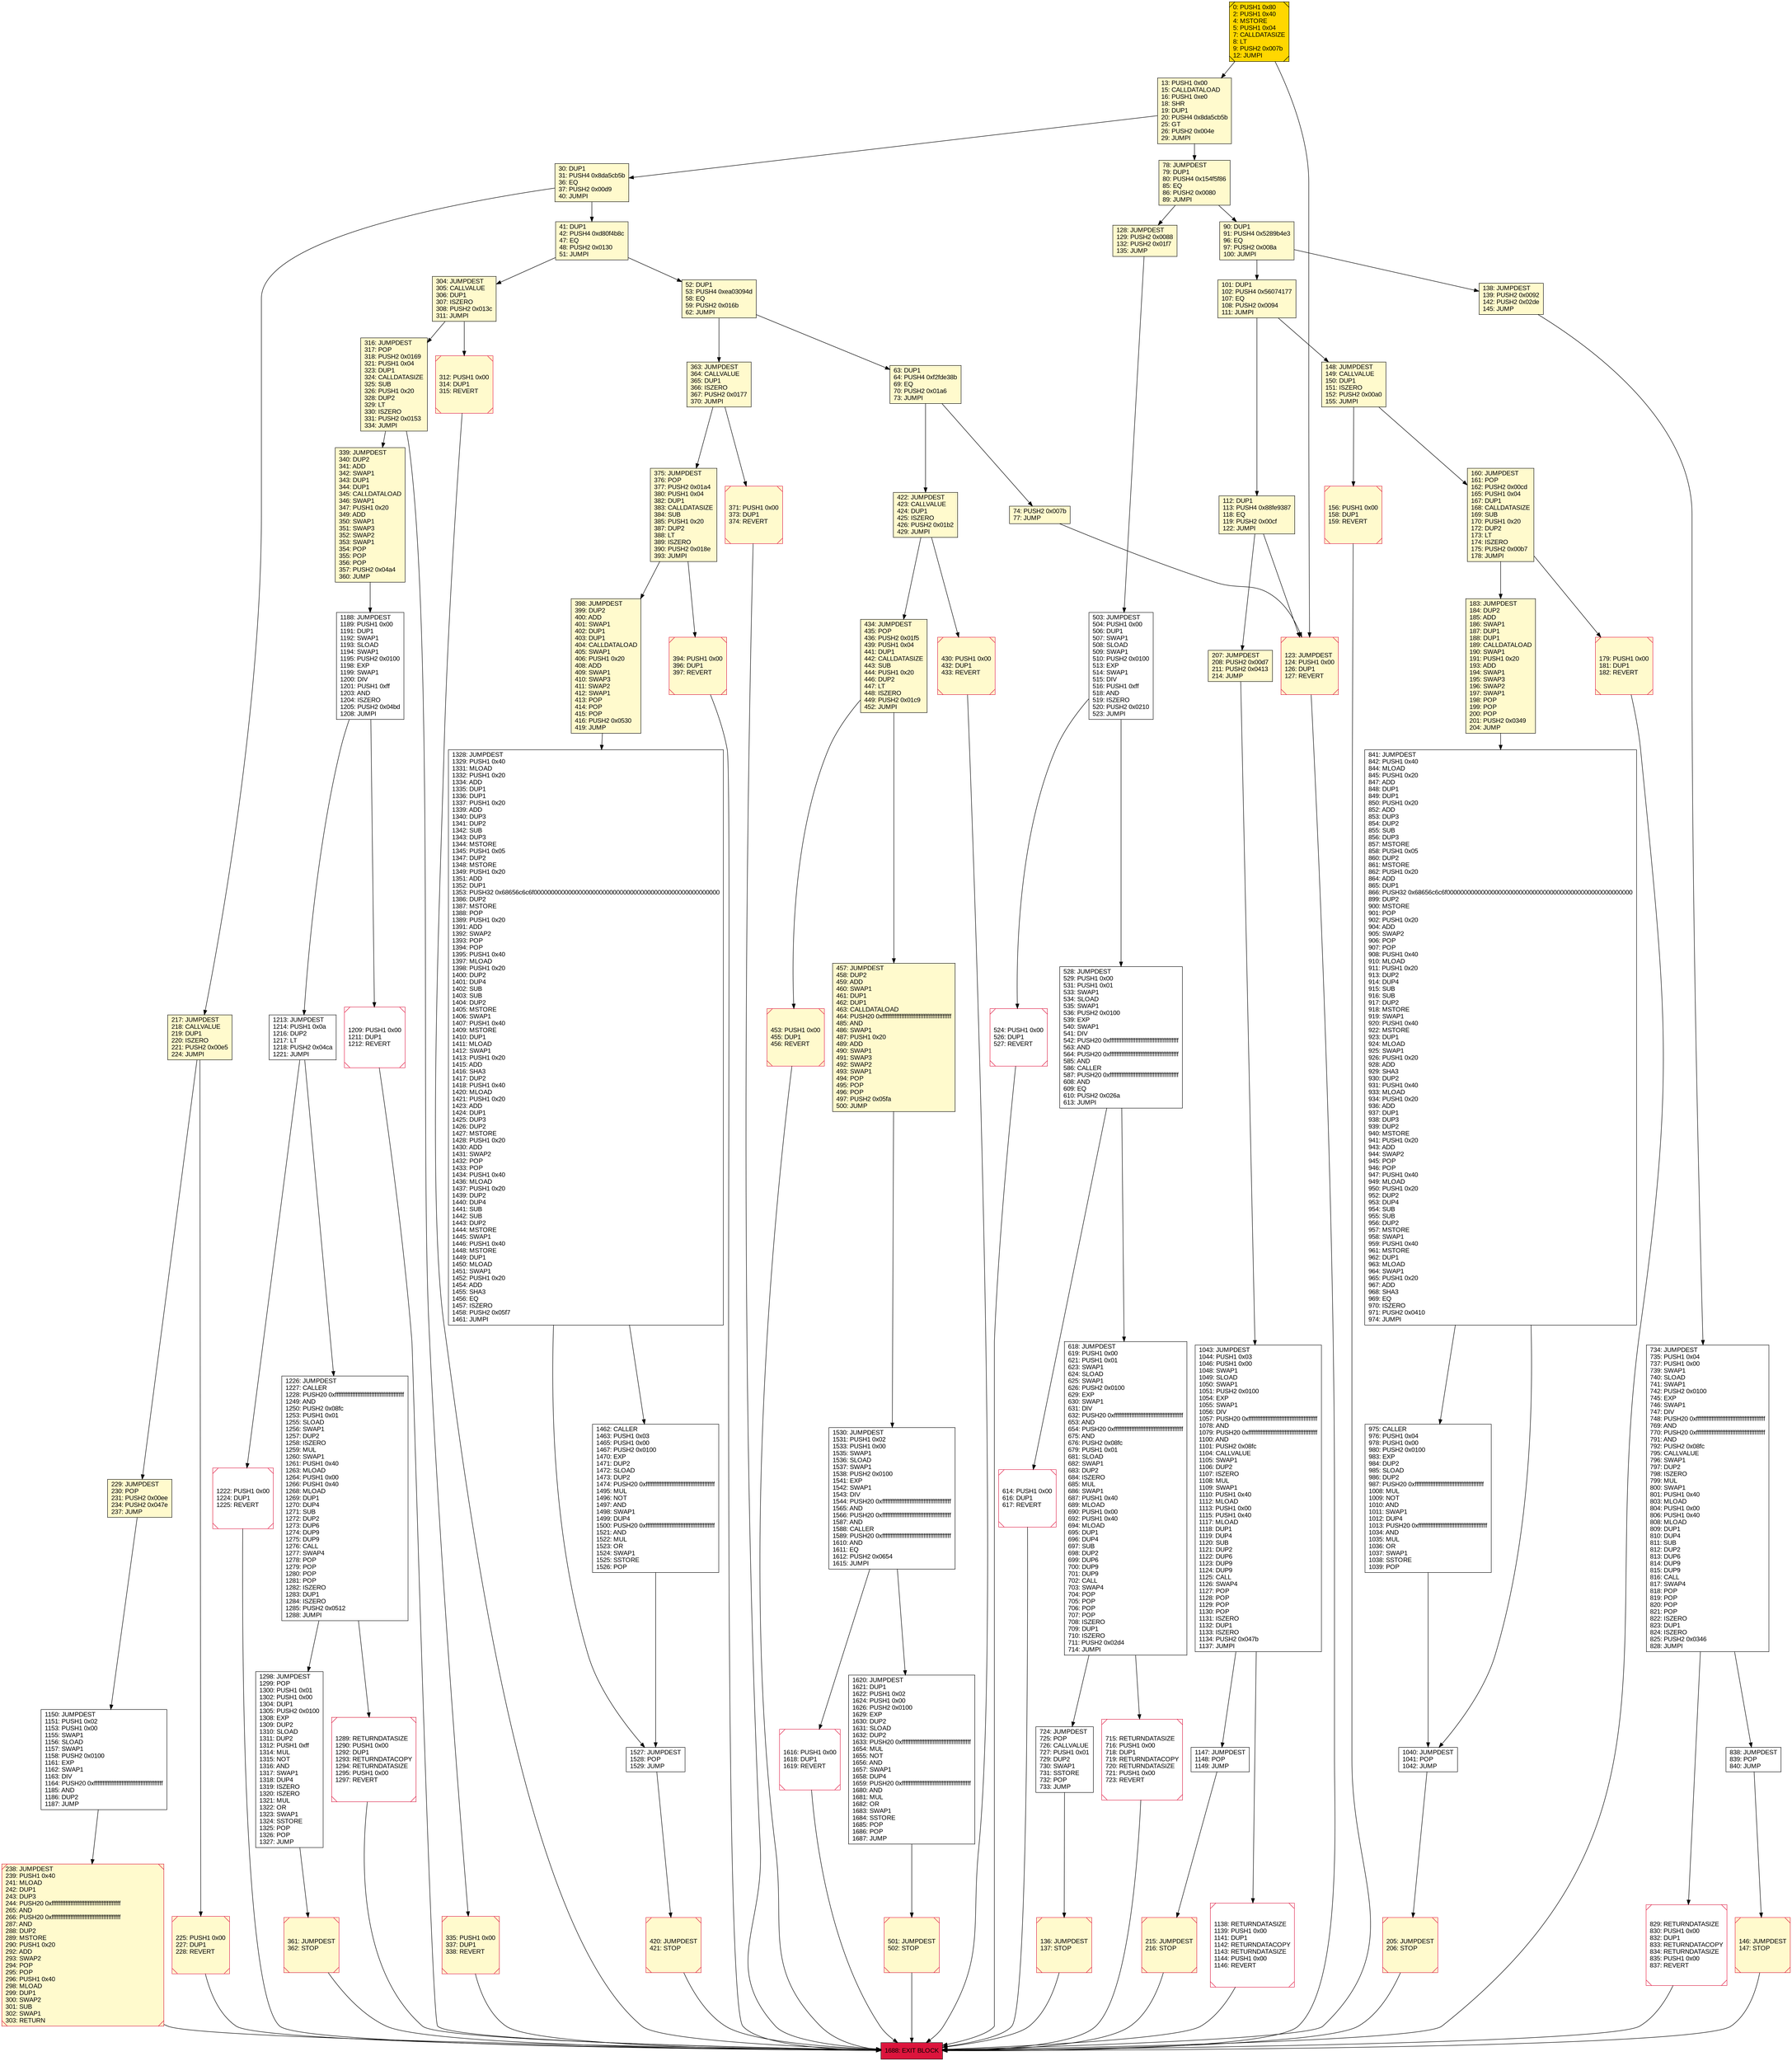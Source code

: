 digraph G {
bgcolor=transparent rankdir=UD;
node [shape=box style=filled color=black fillcolor=white fontname=arial fontcolor=black];
148 [label="148: JUMPDEST\l149: CALLVALUE\l150: DUP1\l151: ISZERO\l152: PUSH2 0x00a0\l155: JUMPI\l" fillcolor=lemonchiffon ];
207 [label="207: JUMPDEST\l208: PUSH2 0x00d7\l211: PUSH2 0x0413\l214: JUMP\l" fillcolor=lemonchiffon ];
63 [label="63: DUP1\l64: PUSH4 0xf2fde38b\l69: EQ\l70: PUSH2 0x01a6\l73: JUMPI\l" fillcolor=lemonchiffon ];
316 [label="316: JUMPDEST\l317: POP\l318: PUSH2 0x0169\l321: PUSH1 0x04\l323: DUP1\l324: CALLDATASIZE\l325: SUB\l326: PUSH1 0x20\l328: DUP2\l329: LT\l330: ISZERO\l331: PUSH2 0x0153\l334: JUMPI\l" fillcolor=lemonchiffon ];
146 [label="146: JUMPDEST\l147: STOP\l" fillcolor=lemonchiffon shape=Msquare color=crimson ];
160 [label="160: JUMPDEST\l161: POP\l162: PUSH2 0x00cd\l165: PUSH1 0x04\l167: DUP1\l168: CALLDATASIZE\l169: SUB\l170: PUSH1 0x20\l172: DUP2\l173: LT\l174: ISZERO\l175: PUSH2 0x00b7\l178: JUMPI\l" fillcolor=lemonchiffon ];
1530 [label="1530: JUMPDEST\l1531: PUSH1 0x02\l1533: PUSH1 0x00\l1535: SWAP1\l1536: SLOAD\l1537: SWAP1\l1538: PUSH2 0x0100\l1541: EXP\l1542: SWAP1\l1543: DIV\l1544: PUSH20 0xffffffffffffffffffffffffffffffffffffffff\l1565: AND\l1566: PUSH20 0xffffffffffffffffffffffffffffffffffffffff\l1587: AND\l1588: CALLER\l1589: PUSH20 0xffffffffffffffffffffffffffffffffffffffff\l1610: AND\l1611: EQ\l1612: PUSH2 0x0654\l1615: JUMPI\l" ];
398 [label="398: JUMPDEST\l399: DUP2\l400: ADD\l401: SWAP1\l402: DUP1\l403: DUP1\l404: CALLDATALOAD\l405: SWAP1\l406: PUSH1 0x20\l408: ADD\l409: SWAP1\l410: SWAP3\l411: SWAP2\l412: SWAP1\l413: POP\l414: POP\l415: POP\l416: PUSH2 0x0530\l419: JUMP\l" fillcolor=lemonchiffon ];
217 [label="217: JUMPDEST\l218: CALLVALUE\l219: DUP1\l220: ISZERO\l221: PUSH2 0x00e5\l224: JUMPI\l" fillcolor=lemonchiffon ];
430 [label="430: PUSH1 0x00\l432: DUP1\l433: REVERT\l" fillcolor=lemonchiffon shape=Msquare color=crimson ];
1620 [label="1620: JUMPDEST\l1621: DUP1\l1622: PUSH1 0x02\l1624: PUSH1 0x00\l1626: PUSH2 0x0100\l1629: EXP\l1630: DUP2\l1631: SLOAD\l1632: DUP2\l1633: PUSH20 0xffffffffffffffffffffffffffffffffffffffff\l1654: MUL\l1655: NOT\l1656: AND\l1657: SWAP1\l1658: DUP4\l1659: PUSH20 0xffffffffffffffffffffffffffffffffffffffff\l1680: AND\l1681: MUL\l1682: OR\l1683: SWAP1\l1684: SSTORE\l1685: POP\l1686: POP\l1687: JUMP\l" ];
179 [label="179: PUSH1 0x00\l181: DUP1\l182: REVERT\l" fillcolor=lemonchiffon shape=Msquare color=crimson ];
1289 [label="1289: RETURNDATASIZE\l1290: PUSH1 0x00\l1292: DUP1\l1293: RETURNDATACOPY\l1294: RETURNDATASIZE\l1295: PUSH1 0x00\l1297: REVERT\l" shape=Msquare color=crimson ];
0 [label="0: PUSH1 0x80\l2: PUSH1 0x40\l4: MSTORE\l5: PUSH1 0x04\l7: CALLDATASIZE\l8: LT\l9: PUSH2 0x007b\l12: JUMPI\l" fillcolor=lemonchiffon shape=Msquare fillcolor=gold ];
74 [label="74: PUSH2 0x007b\l77: JUMP\l" fillcolor=lemonchiffon ];
128 [label="128: JUMPDEST\l129: PUSH2 0x0088\l132: PUSH2 0x01f7\l135: JUMP\l" fillcolor=lemonchiffon ];
101 [label="101: DUP1\l102: PUSH4 0x56074177\l107: EQ\l108: PUSH2 0x0094\l111: JUMPI\l" fillcolor=lemonchiffon ];
138 [label="138: JUMPDEST\l139: PUSH2 0x0092\l142: PUSH2 0x02de\l145: JUMP\l" fillcolor=lemonchiffon ];
1688 [label="1688: EXIT BLOCK\l" fillcolor=crimson ];
1209 [label="1209: PUSH1 0x00\l1211: DUP1\l1212: REVERT\l" shape=Msquare color=crimson ];
312 [label="312: PUSH1 0x00\l314: DUP1\l315: REVERT\l" fillcolor=lemonchiffon shape=Msquare color=crimson ];
136 [label="136: JUMPDEST\l137: STOP\l" fillcolor=lemonchiffon shape=Msquare color=crimson ];
975 [label="975: CALLER\l976: PUSH1 0x04\l978: PUSH1 0x00\l980: PUSH2 0x0100\l983: EXP\l984: DUP2\l985: SLOAD\l986: DUP2\l987: PUSH20 0xffffffffffffffffffffffffffffffffffffffff\l1008: MUL\l1009: NOT\l1010: AND\l1011: SWAP1\l1012: DUP4\l1013: PUSH20 0xffffffffffffffffffffffffffffffffffffffff\l1034: AND\l1035: MUL\l1036: OR\l1037: SWAP1\l1038: SSTORE\l1039: POP\l" ];
724 [label="724: JUMPDEST\l725: POP\l726: CALLVALUE\l727: PUSH1 0x01\l729: DUP2\l730: SWAP1\l731: SSTORE\l732: POP\l733: JUMP\l" ];
339 [label="339: JUMPDEST\l340: DUP2\l341: ADD\l342: SWAP1\l343: DUP1\l344: DUP1\l345: CALLDATALOAD\l346: SWAP1\l347: PUSH1 0x20\l349: ADD\l350: SWAP1\l351: SWAP3\l352: SWAP2\l353: SWAP1\l354: POP\l355: POP\l356: POP\l357: PUSH2 0x04a4\l360: JUMP\l" fillcolor=lemonchiffon ];
90 [label="90: DUP1\l91: PUSH4 0x5289b4e3\l96: EQ\l97: PUSH2 0x008a\l100: JUMPI\l" fillcolor=lemonchiffon ];
829 [label="829: RETURNDATASIZE\l830: PUSH1 0x00\l832: DUP1\l833: RETURNDATACOPY\l834: RETURNDATASIZE\l835: PUSH1 0x00\l837: REVERT\l" shape=Msquare color=crimson ];
394 [label="394: PUSH1 0x00\l396: DUP1\l397: REVERT\l" fillcolor=lemonchiffon shape=Msquare color=crimson ];
524 [label="524: PUSH1 0x00\l526: DUP1\l527: REVERT\l" shape=Msquare color=crimson ];
1188 [label="1188: JUMPDEST\l1189: PUSH1 0x00\l1191: DUP1\l1192: SWAP1\l1193: SLOAD\l1194: SWAP1\l1195: PUSH2 0x0100\l1198: EXP\l1199: SWAP1\l1200: DIV\l1201: PUSH1 0xff\l1203: AND\l1204: ISZERO\l1205: PUSH2 0x04bd\l1208: JUMPI\l" ];
420 [label="420: JUMPDEST\l421: STOP\l" fillcolor=lemonchiffon shape=Msquare color=crimson ];
304 [label="304: JUMPDEST\l305: CALLVALUE\l306: DUP1\l307: ISZERO\l308: PUSH2 0x013c\l311: JUMPI\l" fillcolor=lemonchiffon ];
841 [label="841: JUMPDEST\l842: PUSH1 0x40\l844: MLOAD\l845: PUSH1 0x20\l847: ADD\l848: DUP1\l849: DUP1\l850: PUSH1 0x20\l852: ADD\l853: DUP3\l854: DUP2\l855: SUB\l856: DUP3\l857: MSTORE\l858: PUSH1 0x05\l860: DUP2\l861: MSTORE\l862: PUSH1 0x20\l864: ADD\l865: DUP1\l866: PUSH32 0x68656c6c6f000000000000000000000000000000000000000000000000000000\l899: DUP2\l900: MSTORE\l901: POP\l902: PUSH1 0x20\l904: ADD\l905: SWAP2\l906: POP\l907: POP\l908: PUSH1 0x40\l910: MLOAD\l911: PUSH1 0x20\l913: DUP2\l914: DUP4\l915: SUB\l916: SUB\l917: DUP2\l918: MSTORE\l919: SWAP1\l920: PUSH1 0x40\l922: MSTORE\l923: DUP1\l924: MLOAD\l925: SWAP1\l926: PUSH1 0x20\l928: ADD\l929: SHA3\l930: DUP2\l931: PUSH1 0x40\l933: MLOAD\l934: PUSH1 0x20\l936: ADD\l937: DUP1\l938: DUP3\l939: DUP2\l940: MSTORE\l941: PUSH1 0x20\l943: ADD\l944: SWAP2\l945: POP\l946: POP\l947: PUSH1 0x40\l949: MLOAD\l950: PUSH1 0x20\l952: DUP2\l953: DUP4\l954: SUB\l955: SUB\l956: DUP2\l957: MSTORE\l958: SWAP1\l959: PUSH1 0x40\l961: MSTORE\l962: DUP1\l963: MLOAD\l964: SWAP1\l965: PUSH1 0x20\l967: ADD\l968: SHA3\l969: EQ\l970: ISZERO\l971: PUSH2 0x0410\l974: JUMPI\l" ];
30 [label="30: DUP1\l31: PUSH4 0x8da5cb5b\l36: EQ\l37: PUSH2 0x00d9\l40: JUMPI\l" fillcolor=lemonchiffon ];
734 [label="734: JUMPDEST\l735: PUSH1 0x04\l737: PUSH1 0x00\l739: SWAP1\l740: SLOAD\l741: SWAP1\l742: PUSH2 0x0100\l745: EXP\l746: SWAP1\l747: DIV\l748: PUSH20 0xffffffffffffffffffffffffffffffffffffffff\l769: AND\l770: PUSH20 0xffffffffffffffffffffffffffffffffffffffff\l791: AND\l792: PUSH2 0x08fc\l795: CALLVALUE\l796: SWAP1\l797: DUP2\l798: ISZERO\l799: MUL\l800: SWAP1\l801: PUSH1 0x40\l803: MLOAD\l804: PUSH1 0x00\l806: PUSH1 0x40\l808: MLOAD\l809: DUP1\l810: DUP4\l811: SUB\l812: DUP2\l813: DUP6\l814: DUP9\l815: DUP9\l816: CALL\l817: SWAP4\l818: POP\l819: POP\l820: POP\l821: POP\l822: ISZERO\l823: DUP1\l824: ISZERO\l825: PUSH2 0x0346\l828: JUMPI\l" ];
1040 [label="1040: JUMPDEST\l1041: POP\l1042: JUMP\l" ];
375 [label="375: JUMPDEST\l376: POP\l377: PUSH2 0x01a4\l380: PUSH1 0x04\l382: DUP1\l383: CALLDATASIZE\l384: SUB\l385: PUSH1 0x20\l387: DUP2\l388: LT\l389: ISZERO\l390: PUSH2 0x018e\l393: JUMPI\l" fillcolor=lemonchiffon ];
618 [label="618: JUMPDEST\l619: PUSH1 0x00\l621: PUSH1 0x01\l623: SWAP1\l624: SLOAD\l625: SWAP1\l626: PUSH2 0x0100\l629: EXP\l630: SWAP1\l631: DIV\l632: PUSH20 0xffffffffffffffffffffffffffffffffffffffff\l653: AND\l654: PUSH20 0xffffffffffffffffffffffffffffffffffffffff\l675: AND\l676: PUSH2 0x08fc\l679: PUSH1 0x01\l681: SLOAD\l682: SWAP1\l683: DUP2\l684: ISZERO\l685: MUL\l686: SWAP1\l687: PUSH1 0x40\l689: MLOAD\l690: PUSH1 0x00\l692: PUSH1 0x40\l694: MLOAD\l695: DUP1\l696: DUP4\l697: SUB\l698: DUP2\l699: DUP6\l700: DUP9\l701: DUP9\l702: CALL\l703: SWAP4\l704: POP\l705: POP\l706: POP\l707: POP\l708: ISZERO\l709: DUP1\l710: ISZERO\l711: PUSH2 0x02d4\l714: JUMPI\l" ];
13 [label="13: PUSH1 0x00\l15: CALLDATALOAD\l16: PUSH1 0xe0\l18: SHR\l19: DUP1\l20: PUSH4 0x8da5cb5b\l25: GT\l26: PUSH2 0x004e\l29: JUMPI\l" fillcolor=lemonchiffon ];
156 [label="156: PUSH1 0x00\l158: DUP1\l159: REVERT\l" fillcolor=lemonchiffon shape=Msquare color=crimson ];
238 [label="238: JUMPDEST\l239: PUSH1 0x40\l241: MLOAD\l242: DUP1\l243: DUP3\l244: PUSH20 0xffffffffffffffffffffffffffffffffffffffff\l265: AND\l266: PUSH20 0xffffffffffffffffffffffffffffffffffffffff\l287: AND\l288: DUP2\l289: MSTORE\l290: PUSH1 0x20\l292: ADD\l293: SWAP2\l294: POP\l295: POP\l296: PUSH1 0x40\l298: MLOAD\l299: DUP1\l300: SWAP2\l301: SUB\l302: SWAP1\l303: RETURN\l" fillcolor=lemonchiffon shape=Msquare color=crimson ];
225 [label="225: PUSH1 0x00\l227: DUP1\l228: REVERT\l" fillcolor=lemonchiffon shape=Msquare color=crimson ];
112 [label="112: DUP1\l113: PUSH4 0x88fe9387\l118: EQ\l119: PUSH2 0x00cf\l122: JUMPI\l" fillcolor=lemonchiffon ];
215 [label="215: JUMPDEST\l216: STOP\l" fillcolor=lemonchiffon shape=Msquare color=crimson ];
614 [label="614: PUSH1 0x00\l616: DUP1\l617: REVERT\l" shape=Msquare color=crimson ];
78 [label="78: JUMPDEST\l79: DUP1\l80: PUSH4 0x154f5f86\l85: EQ\l86: PUSH2 0x0080\l89: JUMPI\l" fillcolor=lemonchiffon ];
422 [label="422: JUMPDEST\l423: CALLVALUE\l424: DUP1\l425: ISZERO\l426: PUSH2 0x01b2\l429: JUMPI\l" fillcolor=lemonchiffon ];
715 [label="715: RETURNDATASIZE\l716: PUSH1 0x00\l718: DUP1\l719: RETURNDATACOPY\l720: RETURNDATASIZE\l721: PUSH1 0x00\l723: REVERT\l" shape=Msquare color=crimson ];
1527 [label="1527: JUMPDEST\l1528: POP\l1529: JUMP\l" ];
371 [label="371: PUSH1 0x00\l373: DUP1\l374: REVERT\l" fillcolor=lemonchiffon shape=Msquare color=crimson ];
1328 [label="1328: JUMPDEST\l1329: PUSH1 0x40\l1331: MLOAD\l1332: PUSH1 0x20\l1334: ADD\l1335: DUP1\l1336: DUP1\l1337: PUSH1 0x20\l1339: ADD\l1340: DUP3\l1341: DUP2\l1342: SUB\l1343: DUP3\l1344: MSTORE\l1345: PUSH1 0x05\l1347: DUP2\l1348: MSTORE\l1349: PUSH1 0x20\l1351: ADD\l1352: DUP1\l1353: PUSH32 0x68656c6c6f000000000000000000000000000000000000000000000000000000\l1386: DUP2\l1387: MSTORE\l1388: POP\l1389: PUSH1 0x20\l1391: ADD\l1392: SWAP2\l1393: POP\l1394: POP\l1395: PUSH1 0x40\l1397: MLOAD\l1398: PUSH1 0x20\l1400: DUP2\l1401: DUP4\l1402: SUB\l1403: SUB\l1404: DUP2\l1405: MSTORE\l1406: SWAP1\l1407: PUSH1 0x40\l1409: MSTORE\l1410: DUP1\l1411: MLOAD\l1412: SWAP1\l1413: PUSH1 0x20\l1415: ADD\l1416: SHA3\l1417: DUP2\l1418: PUSH1 0x40\l1420: MLOAD\l1421: PUSH1 0x20\l1423: ADD\l1424: DUP1\l1425: DUP3\l1426: DUP2\l1427: MSTORE\l1428: PUSH1 0x20\l1430: ADD\l1431: SWAP2\l1432: POP\l1433: POP\l1434: PUSH1 0x40\l1436: MLOAD\l1437: PUSH1 0x20\l1439: DUP2\l1440: DUP4\l1441: SUB\l1442: SUB\l1443: DUP2\l1444: MSTORE\l1445: SWAP1\l1446: PUSH1 0x40\l1448: MSTORE\l1449: DUP1\l1450: MLOAD\l1451: SWAP1\l1452: PUSH1 0x20\l1454: ADD\l1455: SHA3\l1456: EQ\l1457: ISZERO\l1458: PUSH2 0x05f7\l1461: JUMPI\l" ];
457 [label="457: JUMPDEST\l458: DUP2\l459: ADD\l460: SWAP1\l461: DUP1\l462: DUP1\l463: CALLDATALOAD\l464: PUSH20 0xffffffffffffffffffffffffffffffffffffffff\l485: AND\l486: SWAP1\l487: PUSH1 0x20\l489: ADD\l490: SWAP1\l491: SWAP3\l492: SWAP2\l493: SWAP1\l494: POP\l495: POP\l496: POP\l497: PUSH2 0x05fa\l500: JUMP\l" fillcolor=lemonchiffon ];
1150 [label="1150: JUMPDEST\l1151: PUSH1 0x02\l1153: PUSH1 0x00\l1155: SWAP1\l1156: SLOAD\l1157: SWAP1\l1158: PUSH2 0x0100\l1161: EXP\l1162: SWAP1\l1163: DIV\l1164: PUSH20 0xffffffffffffffffffffffffffffffffffffffff\l1185: AND\l1186: DUP2\l1187: JUMP\l" ];
1298 [label="1298: JUMPDEST\l1299: POP\l1300: PUSH1 0x01\l1302: PUSH1 0x00\l1304: DUP1\l1305: PUSH2 0x0100\l1308: EXP\l1309: DUP2\l1310: SLOAD\l1311: DUP2\l1312: PUSH1 0xff\l1314: MUL\l1315: NOT\l1316: AND\l1317: SWAP1\l1318: DUP4\l1319: ISZERO\l1320: ISZERO\l1321: MUL\l1322: OR\l1323: SWAP1\l1324: SSTORE\l1325: POP\l1326: POP\l1327: JUMP\l" ];
1462 [label="1462: CALLER\l1463: PUSH1 0x03\l1465: PUSH1 0x00\l1467: PUSH2 0x0100\l1470: EXP\l1471: DUP2\l1472: SLOAD\l1473: DUP2\l1474: PUSH20 0xffffffffffffffffffffffffffffffffffffffff\l1495: MUL\l1496: NOT\l1497: AND\l1498: SWAP1\l1499: DUP4\l1500: PUSH20 0xffffffffffffffffffffffffffffffffffffffff\l1521: AND\l1522: MUL\l1523: OR\l1524: SWAP1\l1525: SSTORE\l1526: POP\l" ];
363 [label="363: JUMPDEST\l364: CALLVALUE\l365: DUP1\l366: ISZERO\l367: PUSH2 0x0177\l370: JUMPI\l" fillcolor=lemonchiffon ];
205 [label="205: JUMPDEST\l206: STOP\l" fillcolor=lemonchiffon shape=Msquare color=crimson ];
1213 [label="1213: JUMPDEST\l1214: PUSH1 0x0a\l1216: DUP2\l1217: LT\l1218: PUSH2 0x04ca\l1221: JUMPI\l" ];
503 [label="503: JUMPDEST\l504: PUSH1 0x00\l506: DUP1\l507: SWAP1\l508: SLOAD\l509: SWAP1\l510: PUSH2 0x0100\l513: EXP\l514: SWAP1\l515: DIV\l516: PUSH1 0xff\l518: AND\l519: ISZERO\l520: PUSH2 0x0210\l523: JUMPI\l" ];
1147 [label="1147: JUMPDEST\l1148: POP\l1149: JUMP\l" ];
229 [label="229: JUMPDEST\l230: POP\l231: PUSH2 0x00ee\l234: PUSH2 0x047e\l237: JUMP\l" fillcolor=lemonchiffon ];
501 [label="501: JUMPDEST\l502: STOP\l" fillcolor=lemonchiffon shape=Msquare color=crimson ];
838 [label="838: JUMPDEST\l839: POP\l840: JUMP\l" ];
434 [label="434: JUMPDEST\l435: POP\l436: PUSH2 0x01f5\l439: PUSH1 0x04\l441: DUP1\l442: CALLDATASIZE\l443: SUB\l444: PUSH1 0x20\l446: DUP2\l447: LT\l448: ISZERO\l449: PUSH2 0x01c9\l452: JUMPI\l" fillcolor=lemonchiffon ];
453 [label="453: PUSH1 0x00\l455: DUP1\l456: REVERT\l" fillcolor=lemonchiffon shape=Msquare color=crimson ];
1222 [label="1222: PUSH1 0x00\l1224: DUP1\l1225: REVERT\l" shape=Msquare color=crimson ];
52 [label="52: DUP1\l53: PUSH4 0xea03094d\l58: EQ\l59: PUSH2 0x016b\l62: JUMPI\l" fillcolor=lemonchiffon ];
1138 [label="1138: RETURNDATASIZE\l1139: PUSH1 0x00\l1141: DUP1\l1142: RETURNDATACOPY\l1143: RETURNDATASIZE\l1144: PUSH1 0x00\l1146: REVERT\l" shape=Msquare color=crimson ];
528 [label="528: JUMPDEST\l529: PUSH1 0x00\l531: PUSH1 0x01\l533: SWAP1\l534: SLOAD\l535: SWAP1\l536: PUSH2 0x0100\l539: EXP\l540: SWAP1\l541: DIV\l542: PUSH20 0xffffffffffffffffffffffffffffffffffffffff\l563: AND\l564: PUSH20 0xffffffffffffffffffffffffffffffffffffffff\l585: AND\l586: CALLER\l587: PUSH20 0xffffffffffffffffffffffffffffffffffffffff\l608: AND\l609: EQ\l610: PUSH2 0x026a\l613: JUMPI\l" ];
335 [label="335: PUSH1 0x00\l337: DUP1\l338: REVERT\l" fillcolor=lemonchiffon shape=Msquare color=crimson ];
1226 [label="1226: JUMPDEST\l1227: CALLER\l1228: PUSH20 0xffffffffffffffffffffffffffffffffffffffff\l1249: AND\l1250: PUSH2 0x08fc\l1253: PUSH1 0x01\l1255: SLOAD\l1256: SWAP1\l1257: DUP2\l1258: ISZERO\l1259: MUL\l1260: SWAP1\l1261: PUSH1 0x40\l1263: MLOAD\l1264: PUSH1 0x00\l1266: PUSH1 0x40\l1268: MLOAD\l1269: DUP1\l1270: DUP4\l1271: SUB\l1272: DUP2\l1273: DUP6\l1274: DUP9\l1275: DUP9\l1276: CALL\l1277: SWAP4\l1278: POP\l1279: POP\l1280: POP\l1281: POP\l1282: ISZERO\l1283: DUP1\l1284: ISZERO\l1285: PUSH2 0x0512\l1288: JUMPI\l" ];
1616 [label="1616: PUSH1 0x00\l1618: DUP1\l1619: REVERT\l" shape=Msquare color=crimson ];
183 [label="183: JUMPDEST\l184: DUP2\l185: ADD\l186: SWAP1\l187: DUP1\l188: DUP1\l189: CALLDATALOAD\l190: SWAP1\l191: PUSH1 0x20\l193: ADD\l194: SWAP1\l195: SWAP3\l196: SWAP2\l197: SWAP1\l198: POP\l199: POP\l200: POP\l201: PUSH2 0x0349\l204: JUMP\l" fillcolor=lemonchiffon ];
41 [label="41: DUP1\l42: PUSH4 0xd80f4b8c\l47: EQ\l48: PUSH2 0x0130\l51: JUMPI\l" fillcolor=lemonchiffon ];
1043 [label="1043: JUMPDEST\l1044: PUSH1 0x03\l1046: PUSH1 0x00\l1048: SWAP1\l1049: SLOAD\l1050: SWAP1\l1051: PUSH2 0x0100\l1054: EXP\l1055: SWAP1\l1056: DIV\l1057: PUSH20 0xffffffffffffffffffffffffffffffffffffffff\l1078: AND\l1079: PUSH20 0xffffffffffffffffffffffffffffffffffffffff\l1100: AND\l1101: PUSH2 0x08fc\l1104: CALLVALUE\l1105: SWAP1\l1106: DUP2\l1107: ISZERO\l1108: MUL\l1109: SWAP1\l1110: PUSH1 0x40\l1112: MLOAD\l1113: PUSH1 0x00\l1115: PUSH1 0x40\l1117: MLOAD\l1118: DUP1\l1119: DUP4\l1120: SUB\l1121: DUP2\l1122: DUP6\l1123: DUP9\l1124: DUP9\l1125: CALL\l1126: SWAP4\l1127: POP\l1128: POP\l1129: POP\l1130: POP\l1131: ISZERO\l1132: DUP1\l1133: ISZERO\l1134: PUSH2 0x047b\l1137: JUMPI\l" ];
361 [label="361: JUMPDEST\l362: STOP\l" fillcolor=lemonchiffon shape=Msquare color=crimson ];
123 [label="123: JUMPDEST\l124: PUSH1 0x00\l126: DUP1\l127: REVERT\l" fillcolor=lemonchiffon shape=Msquare color=crimson ];
312 -> 1688;
1328 -> 1527;
841 -> 1040;
363 -> 371;
148 -> 160;
339 -> 1188;
734 -> 829;
618 -> 724;
41 -> 52;
1147 -> 215;
138 -> 734;
238 -> 1688;
0 -> 13;
52 -> 363;
524 -> 1688;
304 -> 316;
375 -> 398;
434 -> 457;
30 -> 217;
724 -> 136;
1213 -> 1222;
112 -> 207;
715 -> 1688;
371 -> 1688;
217 -> 225;
528 -> 618;
217 -> 229;
734 -> 838;
78 -> 128;
457 -> 1530;
398 -> 1328;
422 -> 430;
614 -> 1688;
363 -> 375;
361 -> 1688;
838 -> 146;
1150 -> 238;
1616 -> 1688;
74 -> 123;
52 -> 63;
1040 -> 205;
1620 -> 501;
503 -> 524;
335 -> 1688;
207 -> 1043;
160 -> 183;
1530 -> 1616;
434 -> 453;
1209 -> 1688;
136 -> 1688;
1328 -> 1462;
1462 -> 1527;
13 -> 30;
229 -> 1150;
179 -> 1688;
1289 -> 1688;
63 -> 74;
375 -> 394;
1043 -> 1138;
101 -> 148;
430 -> 1688;
160 -> 179;
1530 -> 1620;
146 -> 1688;
156 -> 1688;
1043 -> 1147;
316 -> 339;
420 -> 1688;
1298 -> 361;
304 -> 312;
975 -> 1040;
528 -> 614;
841 -> 975;
90 -> 101;
90 -> 138;
394 -> 1688;
422 -> 434;
1213 -> 1226;
503 -> 528;
1188 -> 1209;
1226 -> 1298;
829 -> 1688;
112 -> 123;
148 -> 156;
183 -> 841;
30 -> 41;
205 -> 1688;
41 -> 304;
128 -> 503;
63 -> 422;
101 -> 112;
225 -> 1688;
215 -> 1688;
1527 -> 420;
123 -> 1688;
0 -> 123;
78 -> 90;
316 -> 335;
618 -> 715;
13 -> 78;
1138 -> 1688;
1188 -> 1213;
501 -> 1688;
453 -> 1688;
1226 -> 1289;
1222 -> 1688;
}